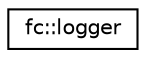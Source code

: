 digraph "Graphical Class Hierarchy"
{
  edge [fontname="Helvetica",fontsize="10",labelfontname="Helvetica",labelfontsize="10"];
  node [fontname="Helvetica",fontsize="10",shape=record];
  rankdir="LR";
  Node0 [label="fc::logger",height=0.2,width=0.4,color="black", fillcolor="white", style="filled",URL="$classfc_1_1logger.html"];
}

